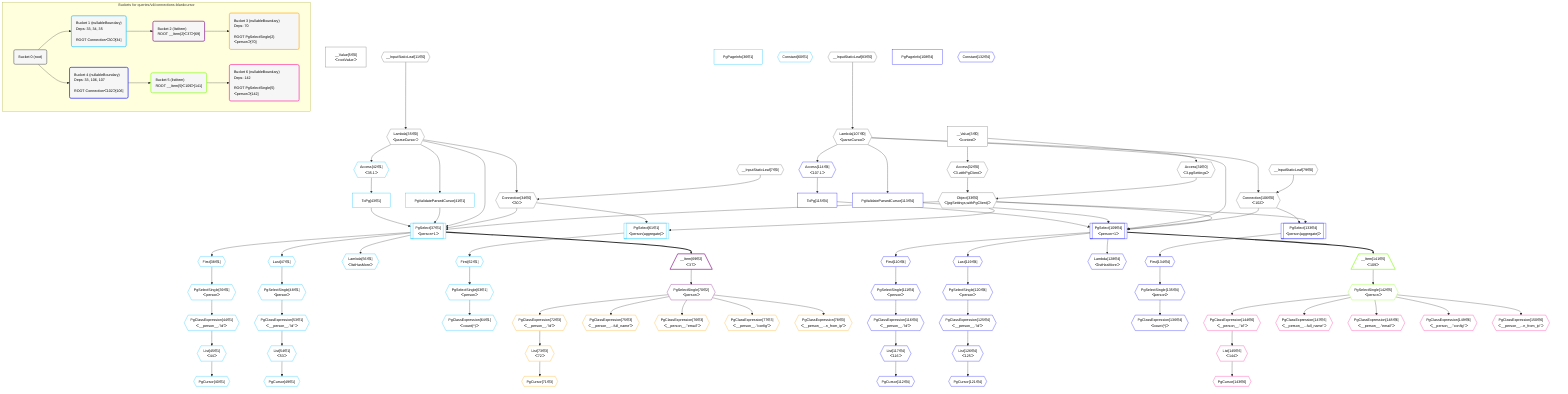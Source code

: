 %%{init: {'themeVariables': { 'fontSize': '12px'}}}%%
graph TD
    classDef path fill:#eee,stroke:#000,color:#000
    classDef plan fill:#fff,stroke-width:1px,color:#000
    classDef itemplan fill:#fff,stroke-width:2px,color:#000
    classDef unbatchedplan fill:#dff,stroke-width:1px,color:#000
    classDef sideeffectplan fill:#fcc,stroke-width:2px,color:#000
    classDef bucket fill:#f6f6f6,color:#000,stroke-width:2px,text-align:left


    %% define steps
    __Value3["__Value[3∈0]<br />ᐸcontextᐳ"]:::plan
    __Value5["__Value[5∈0]<br />ᐸrootValueᐳ"]:::plan
    __InputStaticLeaf7{{"__InputStaticLeaf[7∈0]"}}:::plan
    __InputStaticLeaf11{{"__InputStaticLeaf[11∈0]"}}:::plan
    Access31{{"Access[31∈0]<br />ᐸ3.pgSettingsᐳ"}}:::plan
    Access32{{"Access[32∈0]<br />ᐸ3.withPgClientᐳ"}}:::plan
    Object33{{"Object[33∈0]<br />ᐸ{pgSettings,withPgClient}ᐳ"}}:::plan
    Lambda35{{"Lambda[35∈0]<br />ᐸparseCursorᐳ"}}:::plan
    Connection34{{"Connection[34∈0]<br />ᐸ30ᐳ"}}:::plan
    PgPageInfo36["PgPageInfo[36∈1]"]:::plan
    PgValidateParsedCursor41["PgValidateParsedCursor[41∈1]"]:::plan
    Access42{{"Access[42∈1]<br />ᐸ35.1ᐳ"}}:::plan
    ToPg43["ToPg[43∈1]"]:::plan
    PgSelect37[["PgSelect[37∈1]<br />ᐸperson+1ᐳ"]]:::plan
    First38{{"First[38∈1]"}}:::plan
    PgSelectSingle39{{"PgSelectSingle[39∈1]<br />ᐸpersonᐳ"}}:::plan
    PgClassExpression44{{"PgClassExpression[44∈1]<br />ᐸ__person__.”id”ᐳ"}}:::plan
    List45{{"List[45∈1]<br />ᐸ44ᐳ"}}:::plan
    PgCursor40{{"PgCursor[40∈1]"}}:::plan
    Last47{{"Last[47∈1]"}}:::plan
    PgSelectSingle48{{"PgSelectSingle[48∈1]<br />ᐸpersonᐳ"}}:::plan
    PgClassExpression53{{"PgClassExpression[53∈1]<br />ᐸ__person__.”id”ᐳ"}}:::plan
    List54{{"List[54∈1]<br />ᐸ53ᐳ"}}:::plan
    PgCursor49{{"PgCursor[49∈1]"}}:::plan
    Lambda56{{"Lambda[56∈1]<br />ᐸlistHasMoreᐳ"}}:::plan
    Constant60{{"Constant[60∈1]"}}:::plan
    PgSelect61[["PgSelect[61∈1]<br />ᐸperson(aggregate)ᐳ"]]:::plan
    First62{{"First[62∈1]"}}:::plan
    PgSelectSingle63{{"PgSelectSingle[63∈1]<br />ᐸpersonᐳ"}}:::plan
    PgClassExpression64{{"PgClassExpression[64∈1]<br />ᐸcount(*)ᐳ"}}:::plan
    __Item69[/"__Item[69∈2]<br />ᐸ37ᐳ"\]:::itemplan
    PgSelectSingle70{{"PgSelectSingle[70∈2]<br />ᐸpersonᐳ"}}:::plan
    PgClassExpression72{{"PgClassExpression[72∈3]<br />ᐸ__person__.”id”ᐳ"}}:::plan
    List73{{"List[73∈3]<br />ᐸ72ᐳ"}}:::plan
    PgCursor71{{"PgCursor[71∈3]"}}:::plan
    PgClassExpression75{{"PgClassExpression[75∈3]<br />ᐸ__person__...full_name”ᐳ"}}:::plan
    PgClassExpression76{{"PgClassExpression[76∈3]<br />ᐸ__person__.”email”ᐳ"}}:::plan
    PgClassExpression77{{"PgClassExpression[77∈3]<br />ᐸ__person__.”config”ᐳ"}}:::plan
    PgClassExpression78{{"PgClassExpression[78∈3]<br />ᐸ__person__...n_from_ip”ᐳ"}}:::plan
    __InputStaticLeaf79{{"__InputStaticLeaf[79∈0]"}}:::plan
    __InputStaticLeaf83{{"__InputStaticLeaf[83∈0]"}}:::plan
    Lambda107{{"Lambda[107∈0]<br />ᐸparseCursorᐳ"}}:::plan
    Connection106{{"Connection[106∈0]<br />ᐸ102ᐳ"}}:::plan
    PgPageInfo108["PgPageInfo[108∈4]"]:::plan
    PgValidateParsedCursor113["PgValidateParsedCursor[113∈4]"]:::plan
    Access114{{"Access[114∈4]<br />ᐸ107.1ᐳ"}}:::plan
    ToPg115["ToPg[115∈4]"]:::plan
    PgSelect109[["PgSelect[109∈4]<br />ᐸperson+1ᐳ"]]:::plan
    First110{{"First[110∈4]"}}:::plan
    PgSelectSingle111{{"PgSelectSingle[111∈4]<br />ᐸpersonᐳ"}}:::plan
    PgClassExpression116{{"PgClassExpression[116∈4]<br />ᐸ__person__.”id”ᐳ"}}:::plan
    List117{{"List[117∈4]<br />ᐸ116ᐳ"}}:::plan
    PgCursor112{{"PgCursor[112∈4]"}}:::plan
    Last119{{"Last[119∈4]"}}:::plan
    PgSelectSingle120{{"PgSelectSingle[120∈4]<br />ᐸpersonᐳ"}}:::plan
    PgClassExpression125{{"PgClassExpression[125∈4]<br />ᐸ__person__.”id”ᐳ"}}:::plan
    List126{{"List[126∈4]<br />ᐸ125ᐳ"}}:::plan
    PgCursor121{{"PgCursor[121∈4]"}}:::plan
    Lambda128{{"Lambda[128∈4]<br />ᐸlistHasMoreᐳ"}}:::plan
    Constant132{{"Constant[132∈4]"}}:::plan
    PgSelect133[["PgSelect[133∈4]<br />ᐸperson(aggregate)ᐳ"]]:::plan
    First134{{"First[134∈4]"}}:::plan
    PgSelectSingle135{{"PgSelectSingle[135∈4]<br />ᐸpersonᐳ"}}:::plan
    PgClassExpression136{{"PgClassExpression[136∈4]<br />ᐸcount(*)ᐳ"}}:::plan
    __Item141[/"__Item[141∈5]<br />ᐸ109ᐳ"\]:::itemplan
    PgSelectSingle142{{"PgSelectSingle[142∈5]<br />ᐸpersonᐳ"}}:::plan
    PgClassExpression144{{"PgClassExpression[144∈6]<br />ᐸ__person__.”id”ᐳ"}}:::plan
    List145{{"List[145∈6]<br />ᐸ144ᐳ"}}:::plan
    PgCursor143{{"PgCursor[143∈6]"}}:::plan
    PgClassExpression147{{"PgClassExpression[147∈6]<br />ᐸ__person__...full_name”ᐳ"}}:::plan
    PgClassExpression148{{"PgClassExpression[148∈6]<br />ᐸ__person__.”email”ᐳ"}}:::plan
    PgClassExpression149{{"PgClassExpression[149∈6]<br />ᐸ__person__.”config”ᐳ"}}:::plan
    PgClassExpression150{{"PgClassExpression[150∈6]<br />ᐸ__person__...n_from_ip”ᐳ"}}:::plan

    %% plan dependencies
    __Value3 --> Access31
    __Value3 --> Access32
    Access31 & Access32 --> Object33
    __InputStaticLeaf11 --> Lambda35
    __InputStaticLeaf7 & Lambda35 --> Connection34
    Lambda35 --> PgValidateParsedCursor41
    Lambda35 --> Access42
    Access42 --> ToPg43
    Object33 & Connection34 & Lambda35 & PgValidateParsedCursor41 & ToPg43 --> PgSelect37
    PgSelect37 --> First38
    First38 --> PgSelectSingle39
    PgSelectSingle39 --> PgClassExpression44
    PgClassExpression44 --> List45
    List45 --> PgCursor40
    PgSelect37 --> Last47
    Last47 --> PgSelectSingle48
    PgSelectSingle48 --> PgClassExpression53
    PgClassExpression53 --> List54
    List54 --> PgCursor49
    PgSelect37 --> Lambda56
    Object33 & Connection34 --> PgSelect61
    PgSelect61 --> First62
    First62 --> PgSelectSingle63
    PgSelectSingle63 --> PgClassExpression64
    PgSelect37 ==> __Item69
    __Item69 --> PgSelectSingle70
    PgSelectSingle70 --> PgClassExpression72
    PgClassExpression72 --> List73
    List73 --> PgCursor71
    PgSelectSingle70 --> PgClassExpression75
    PgSelectSingle70 --> PgClassExpression76
    PgSelectSingle70 --> PgClassExpression77
    PgSelectSingle70 --> PgClassExpression78
    __InputStaticLeaf83 --> Lambda107
    __InputStaticLeaf79 & Lambda107 --> Connection106
    Lambda107 --> PgValidateParsedCursor113
    Lambda107 --> Access114
    Access114 --> ToPg115
    Object33 & Connection106 & Lambda107 & PgValidateParsedCursor113 & ToPg115 --> PgSelect109
    PgSelect109 --> First110
    First110 --> PgSelectSingle111
    PgSelectSingle111 --> PgClassExpression116
    PgClassExpression116 --> List117
    List117 --> PgCursor112
    PgSelect109 --> Last119
    Last119 --> PgSelectSingle120
    PgSelectSingle120 --> PgClassExpression125
    PgClassExpression125 --> List126
    List126 --> PgCursor121
    PgSelect109 --> Lambda128
    Object33 & Connection106 --> PgSelect133
    PgSelect133 --> First134
    First134 --> PgSelectSingle135
    PgSelectSingle135 --> PgClassExpression136
    PgSelect109 ==> __Item141
    __Item141 --> PgSelectSingle142
    PgSelectSingle142 --> PgClassExpression144
    PgClassExpression144 --> List145
    List145 --> PgCursor143
    PgSelectSingle142 --> PgClassExpression147
    PgSelectSingle142 --> PgClassExpression148
    PgSelectSingle142 --> PgClassExpression149
    PgSelectSingle142 --> PgClassExpression150

    subgraph "Buckets for queries/v4/connections-blankcursor"
    Bucket0("Bucket 0 (root)"):::bucket
    classDef bucket0 stroke:#696969
    class Bucket0,__Value3,__Value5,__InputStaticLeaf7,__InputStaticLeaf11,Access31,Access32,Object33,Connection34,Lambda35,__InputStaticLeaf79,__InputStaticLeaf83,Connection106,Lambda107 bucket0
    Bucket1("Bucket 1 (nullableBoundary)<br />Deps: 33, 34, 35<br /><br />ROOT Connectionᐸ30ᐳ[34]"):::bucket
    classDef bucket1 stroke:#00bfff
    class Bucket1,PgPageInfo36,PgSelect37,First38,PgSelectSingle39,PgCursor40,PgValidateParsedCursor41,Access42,ToPg43,PgClassExpression44,List45,Last47,PgSelectSingle48,PgCursor49,PgClassExpression53,List54,Lambda56,Constant60,PgSelect61,First62,PgSelectSingle63,PgClassExpression64 bucket1
    Bucket2("Bucket 2 (listItem)<br />ROOT __Item{2}ᐸ37ᐳ[69]"):::bucket
    classDef bucket2 stroke:#7f007f
    class Bucket2,__Item69,PgSelectSingle70 bucket2
    Bucket3("Bucket 3 (nullableBoundary)<br />Deps: 70<br /><br />ROOT PgSelectSingle{2}ᐸpersonᐳ[70]"):::bucket
    classDef bucket3 stroke:#ffa500
    class Bucket3,PgCursor71,PgClassExpression72,List73,PgClassExpression75,PgClassExpression76,PgClassExpression77,PgClassExpression78 bucket3
    Bucket4("Bucket 4 (nullableBoundary)<br />Deps: 33, 106, 107<br /><br />ROOT Connectionᐸ102ᐳ[106]"):::bucket
    classDef bucket4 stroke:#0000ff
    class Bucket4,PgPageInfo108,PgSelect109,First110,PgSelectSingle111,PgCursor112,PgValidateParsedCursor113,Access114,ToPg115,PgClassExpression116,List117,Last119,PgSelectSingle120,PgCursor121,PgClassExpression125,List126,Lambda128,Constant132,PgSelect133,First134,PgSelectSingle135,PgClassExpression136 bucket4
    Bucket5("Bucket 5 (listItem)<br />ROOT __Item{5}ᐸ109ᐳ[141]"):::bucket
    classDef bucket5 stroke:#7fff00
    class Bucket5,__Item141,PgSelectSingle142 bucket5
    Bucket6("Bucket 6 (nullableBoundary)<br />Deps: 142<br /><br />ROOT PgSelectSingle{5}ᐸpersonᐳ[142]"):::bucket
    classDef bucket6 stroke:#ff1493
    class Bucket6,PgCursor143,PgClassExpression144,List145,PgClassExpression147,PgClassExpression148,PgClassExpression149,PgClassExpression150 bucket6
    Bucket0 --> Bucket1 & Bucket4
    Bucket1 --> Bucket2
    Bucket2 --> Bucket3
    Bucket4 --> Bucket5
    Bucket5 --> Bucket6
    end